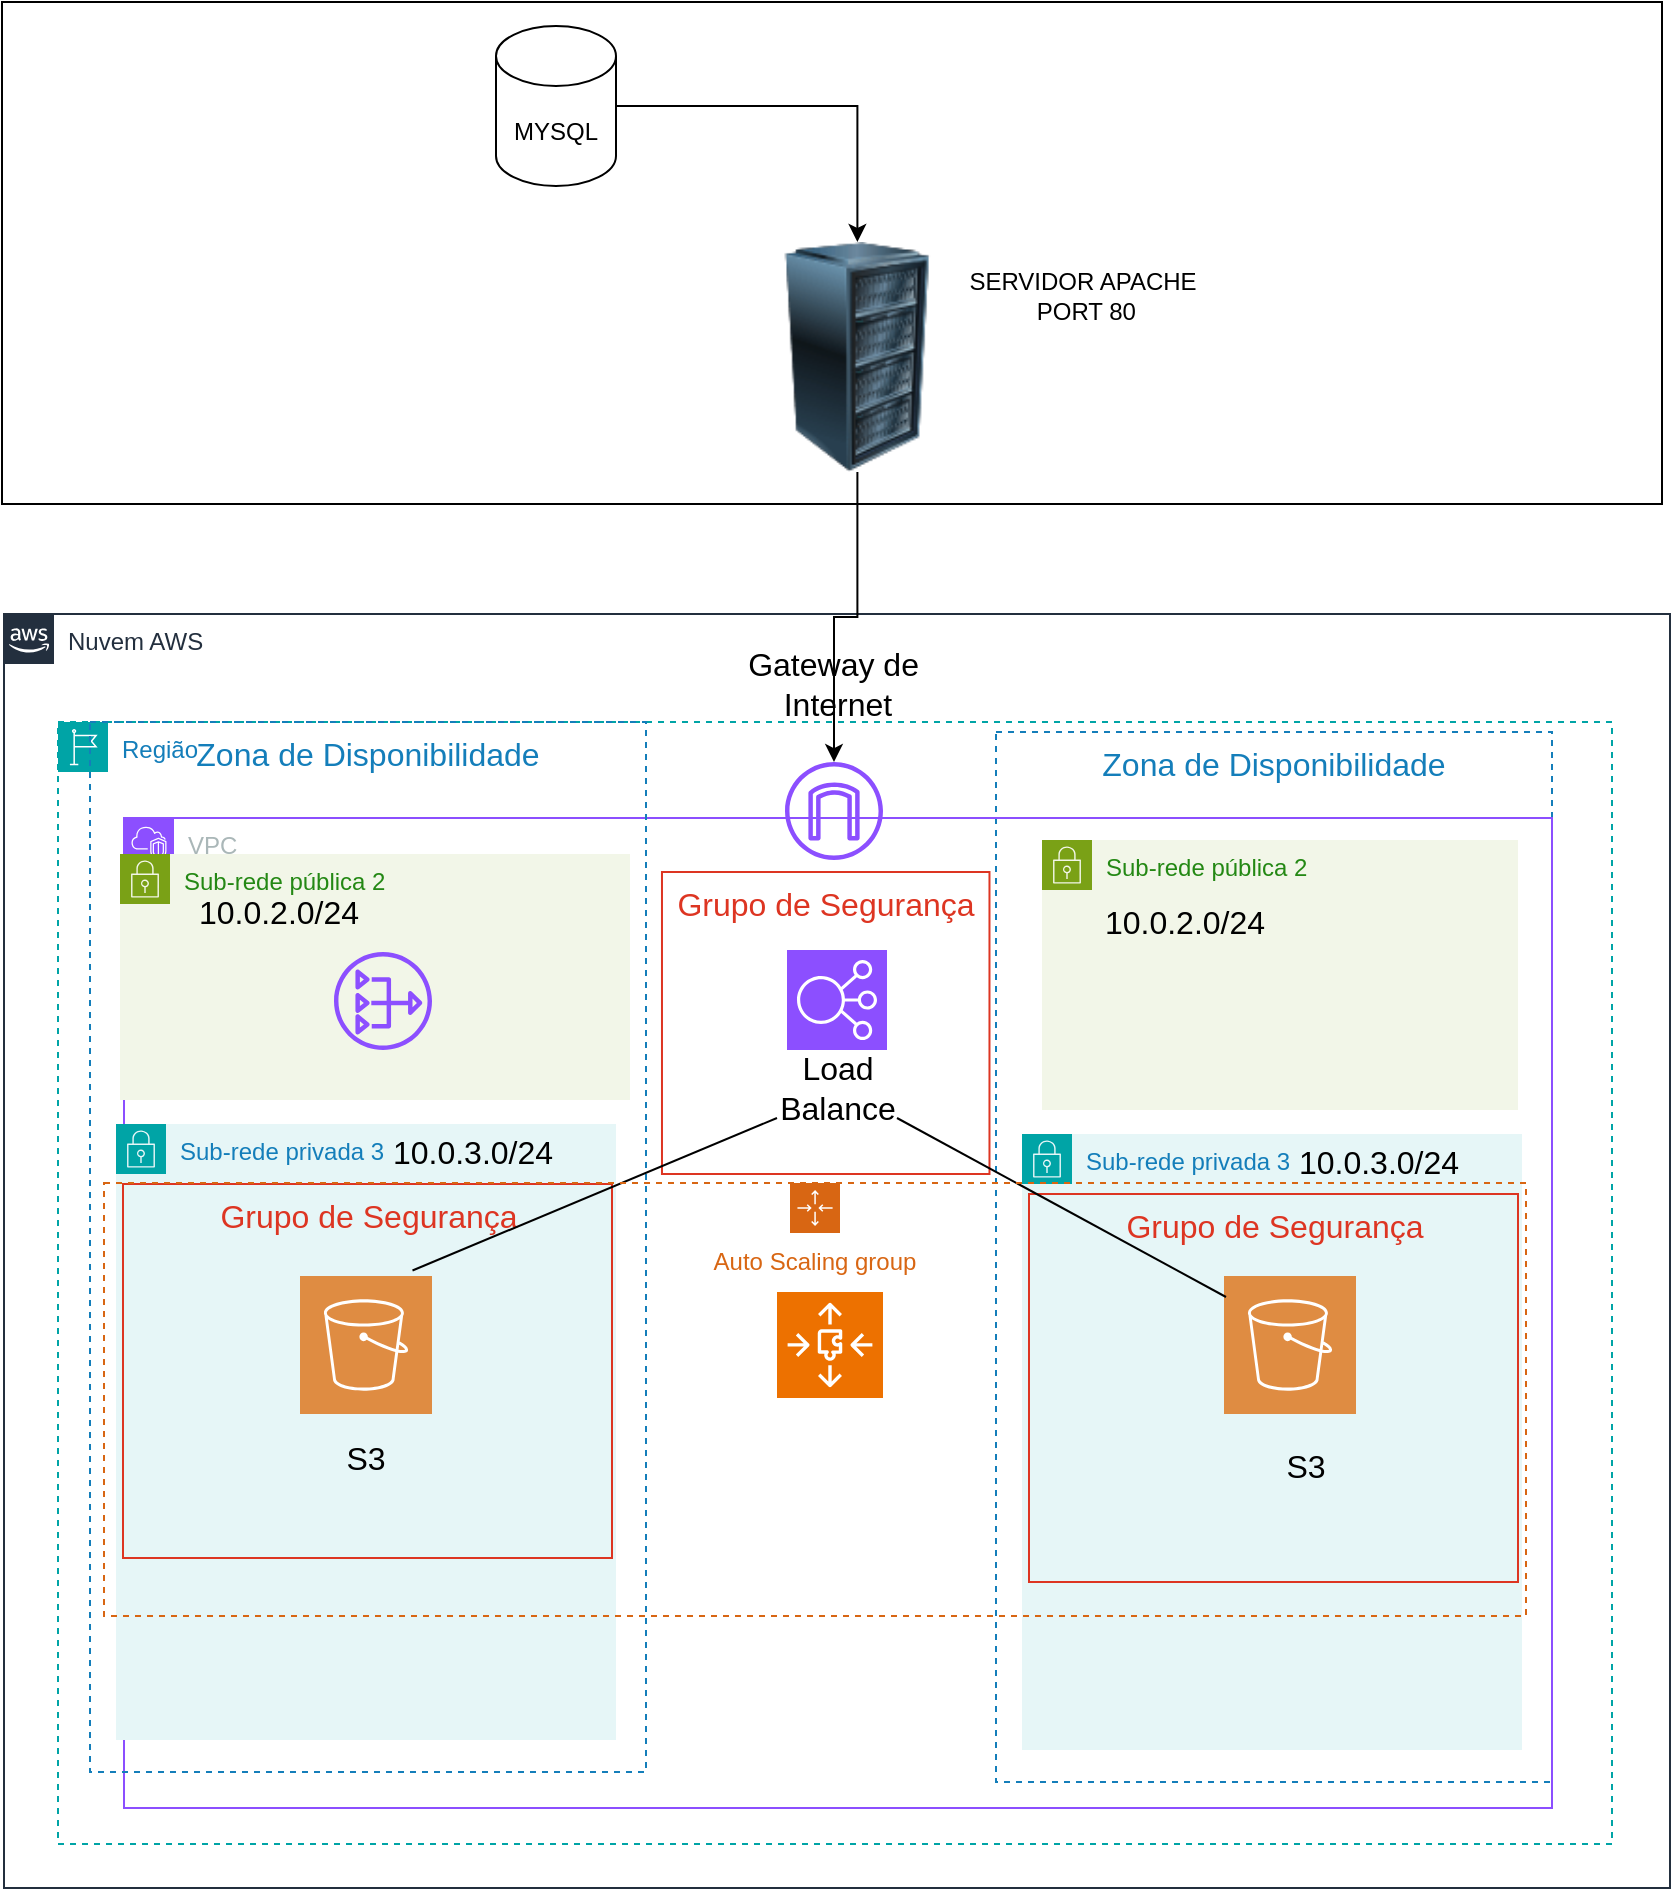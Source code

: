<mxfile version="22.1.8" type="github">
  <diagram name="Página-1" id="GaFOK_IkjG5g9wT0JQfr">
    <mxGraphModel dx="1834" dy="1590" grid="0" gridSize="10" guides="1" tooltips="1" connect="1" arrows="1" fold="1" page="0" pageScale="1" pageWidth="827" pageHeight="1169" math="0" shadow="0">
      <root>
        <mxCell id="0" />
        <mxCell id="1" parent="0" />
        <mxCell id="5MAYRFb68hhgtkij5-67-50" value="Zona de Disponibilidade" style="fillColor=none;strokeColor=#147EBA;dashed=1;verticalAlign=top;fontStyle=0;fontColor=#147EBA;whiteSpace=wrap;html=1;fontSize=16;" parent="1" vertex="1">
          <mxGeometry x="228" y="-78" width="278" height="525" as="geometry" />
        </mxCell>
        <mxCell id="5MAYRFb68hhgtkij5-67-1" value="Nuvem AWS" style="points=[[0,0],[0.25,0],[0.5,0],[0.75,0],[1,0],[1,0.25],[1,0.5],[1,0.75],[1,1],[0.75,1],[0.5,1],[0.25,1],[0,1],[0,0.75],[0,0.5],[0,0.25]];outlineConnect=0;gradientColor=none;html=1;whiteSpace=wrap;fontSize=12;fontStyle=0;container=0;pointerEvents=0;collapsible=0;recursiveResize=0;shape=mxgraph.aws4.group;grIcon=mxgraph.aws4.group_aws_cloud_alt;strokeColor=#232F3E;fillColor=none;verticalAlign=top;align=left;spacingLeft=30;fontColor=#232F3E;dashed=0;" parent="1" vertex="1">
          <mxGeometry x="-268" y="-137" width="833" height="637" as="geometry" />
        </mxCell>
        <mxCell id="5MAYRFb68hhgtkij5-67-2" value="Região" style="points=[[0,0],[0.25,0],[0.5,0],[0.75,0],[1,0],[1,0.25],[1,0.5],[1,0.75],[1,1],[0.75,1],[0.5,1],[0.25,1],[0,1],[0,0.75],[0,0.5],[0,0.25]];outlineConnect=0;gradientColor=none;html=1;whiteSpace=wrap;fontSize=12;fontStyle=0;container=0;pointerEvents=0;collapsible=0;recursiveResize=0;shape=mxgraph.aws4.group;grIcon=mxgraph.aws4.group_region;strokeColor=#00A4A6;fillColor=none;verticalAlign=top;align=left;spacingLeft=30;fontColor=#147EBA;dashed=1;" parent="1" vertex="1">
          <mxGeometry x="-241" y="-83" width="777" height="561" as="geometry" />
        </mxCell>
        <mxCell id="5MAYRFb68hhgtkij5-67-3" value="VPC" style="points=[[0,0],[0.25,0],[0.5,0],[0.75,0],[1,0],[1,0.25],[1,0.5],[1,0.75],[1,1],[0.75,1],[0.5,1],[0.25,1],[0,1],[0,0.75],[0,0.5],[0,0.25]];outlineConnect=0;gradientColor=none;html=1;whiteSpace=wrap;fontSize=12;fontStyle=0;container=0;pointerEvents=0;collapsible=0;recursiveResize=0;shape=mxgraph.aws4.group;grIcon=mxgraph.aws4.group_vpc2;strokeColor=#8C4FFF;fillColor=none;verticalAlign=top;align=left;spacingLeft=30;fontColor=#AAB7B8;dashed=0;" parent="1" vertex="1">
          <mxGeometry x="-208" y="-35" width="714" height="495" as="geometry" />
        </mxCell>
        <mxCell id="5MAYRFb68hhgtkij5-67-51" value="Sub-rede pública 2" style="points=[[0,0],[0.25,0],[0.5,0],[0.75,0],[1,0],[1,0.25],[1,0.5],[1,0.75],[1,1],[0.75,1],[0.5,1],[0.25,1],[0,1],[0,0.75],[0,0.5],[0,0.25]];outlineConnect=0;gradientColor=none;html=1;whiteSpace=wrap;fontSize=12;fontStyle=0;container=1;pointerEvents=0;collapsible=0;recursiveResize=0;shape=mxgraph.aws4.group;grIcon=mxgraph.aws4.group_security_group;grStroke=0;strokeColor=#7AA116;fillColor=#F2F6E8;verticalAlign=top;align=left;spacingLeft=30;fontColor=#248814;dashed=0;" parent="1" vertex="1">
          <mxGeometry x="251" y="-24" width="238" height="135" as="geometry" />
        </mxCell>
        <mxCell id="5MAYRFb68hhgtkij5-67-52" value="Sub-rede privada 3" style="points=[[0,0],[0.25,0],[0.5,0],[0.75,0],[1,0],[1,0.25],[1,0.5],[1,0.75],[1,1],[0.75,1],[0.5,1],[0.25,1],[0,1],[0,0.75],[0,0.5],[0,0.25]];outlineConnect=0;gradientColor=none;html=1;whiteSpace=wrap;fontSize=12;fontStyle=0;container=1;pointerEvents=0;collapsible=0;recursiveResize=0;shape=mxgraph.aws4.group;grIcon=mxgraph.aws4.group_security_group;grStroke=0;strokeColor=#00A4A6;fillColor=#E6F6F7;verticalAlign=top;align=left;spacingLeft=30;fontColor=#147EBA;dashed=0;" parent="1" vertex="1">
          <mxGeometry x="241" y="123" width="250" height="308" as="geometry" />
        </mxCell>
        <mxCell id="5MAYRFb68hhgtkij5-67-53" value="Grupo de Segurança" style="fillColor=none;strokeColor=#DD3522;verticalAlign=top;fontStyle=0;fontColor=#DD3522;whiteSpace=wrap;html=1;fontSize=16;" parent="5MAYRFb68hhgtkij5-67-52" vertex="1">
          <mxGeometry x="3.5" y="30" width="244.5" height="194" as="geometry" />
        </mxCell>
        <mxCell id="5MAYRFb68hhgtkij5-67-61" value="10.0.3.0/24" style="text;strokeColor=none;fillColor=none;html=1;align=center;verticalAlign=middle;whiteSpace=wrap;rounded=0;fontSize=16;" parent="5MAYRFb68hhgtkij5-67-52" vertex="1">
          <mxGeometry x="159" y="9" width="39" height="10" as="geometry" />
        </mxCell>
        <mxCell id="KGhCo7YPbiiK506QoQOj-2" value="" style="sketch=0;pointerEvents=1;shadow=0;dashed=0;html=1;strokeColor=none;fillColor=#DF8C42;labelPosition=center;verticalLabelPosition=bottom;verticalAlign=top;align=center;outlineConnect=0;shape=mxgraph.veeam2.aws_s3;" vertex="1" parent="5MAYRFb68hhgtkij5-67-52">
          <mxGeometry x="101" y="71" width="66" height="69" as="geometry" />
        </mxCell>
        <mxCell id="KGhCo7YPbiiK506QoQOj-3" value="S3" style="text;strokeColor=none;fillColor=none;html=1;align=center;verticalAlign=middle;whiteSpace=wrap;rounded=0;fontSize=16;" vertex="1" parent="5MAYRFb68hhgtkij5-67-52">
          <mxGeometry x="90" y="151" width="104" height="30" as="geometry" />
        </mxCell>
        <mxCell id="5MAYRFb68hhgtkij5-67-59" value="10.0.2.0/24" style="text;strokeColor=none;fillColor=none;html=1;align=center;verticalAlign=middle;whiteSpace=wrap;rounded=0;fontSize=16;" parent="1" vertex="1">
          <mxGeometry x="303" y="12" width="39" height="10" as="geometry" />
        </mxCell>
        <mxCell id="5MAYRFb68hhgtkij5-67-62" value="Grupo de Segurança" style="fillColor=none;strokeColor=#DD3522;verticalAlign=top;fontStyle=0;fontColor=#DD3522;whiteSpace=wrap;html=1;fontSize=16;" parent="1" vertex="1">
          <mxGeometry x="60.99" y="-8" width="163.75" height="151" as="geometry" />
        </mxCell>
        <mxCell id="5MAYRFb68hhgtkij5-67-63" value="" style="sketch=0;points=[[0,0,0],[0.25,0,0],[0.5,0,0],[0.75,0,0],[1,0,0],[0,1,0],[0.25,1,0],[0.5,1,0],[0.75,1,0],[1,1,0],[0,0.25,0],[0,0.5,0],[0,0.75,0],[1,0.25,0],[1,0.5,0],[1,0.75,0]];outlineConnect=0;fontColor=#232F3E;fillColor=#8C4FFF;strokeColor=#ffffff;dashed=0;verticalLabelPosition=bottom;verticalAlign=top;align=center;html=1;fontSize=12;fontStyle=0;aspect=fixed;shape=mxgraph.aws4.resourceIcon;resIcon=mxgraph.aws4.elastic_load_balancing;" parent="1" vertex="1">
          <mxGeometry x="123.5" y="31" width="50" height="50" as="geometry" />
        </mxCell>
        <mxCell id="5MAYRFb68hhgtkij5-67-64" value="Load Balance" style="text;strokeColor=none;fillColor=none;html=1;align=center;verticalAlign=middle;whiteSpace=wrap;rounded=0;fontSize=16;" parent="1" vertex="1">
          <mxGeometry x="118.5" y="85" width="60" height="30" as="geometry" />
        </mxCell>
        <mxCell id="5MAYRFb68hhgtkij5-67-67" value="" style="sketch=0;outlineConnect=0;fontColor=#232F3E;gradientColor=none;fillColor=#8C4FFF;strokeColor=none;dashed=0;verticalLabelPosition=bottom;verticalAlign=top;align=center;html=1;fontSize=12;fontStyle=0;aspect=fixed;pointerEvents=1;shape=mxgraph.aws4.internet_gateway;" parent="1" vertex="1">
          <mxGeometry x="122.5" y="-63" width="49" height="49" as="geometry" />
        </mxCell>
        <mxCell id="5MAYRFb68hhgtkij5-67-68" value="Gateway de&amp;nbsp; Internet" style="text;strokeColor=none;fillColor=none;html=1;align=center;verticalAlign=middle;whiteSpace=wrap;rounded=0;fontSize=16;" parent="1" vertex="1">
          <mxGeometry x="86.25" y="-117" width="125.5" height="30" as="geometry" />
        </mxCell>
        <mxCell id="5MAYRFb68hhgtkij5-67-80" value="Zona de Disponibilidade" style="fillColor=none;strokeColor=#147EBA;dashed=1;verticalAlign=top;fontStyle=0;fontColor=#147EBA;whiteSpace=wrap;html=1;fontSize=16;" parent="1" vertex="1">
          <mxGeometry x="-225" y="-83" width="278" height="525" as="geometry" />
        </mxCell>
        <mxCell id="5MAYRFb68hhgtkij5-67-81" value="Sub-rede pública 2" style="points=[[0,0],[0.25,0],[0.5,0],[0.75,0],[1,0],[1,0.25],[1,0.5],[1,0.75],[1,1],[0.75,1],[0.5,1],[0.25,1],[0,1],[0,0.75],[0,0.5],[0,0.25]];outlineConnect=0;gradientColor=none;html=1;whiteSpace=wrap;fontSize=12;fontStyle=0;container=1;pointerEvents=0;collapsible=0;recursiveResize=0;shape=mxgraph.aws4.group;grIcon=mxgraph.aws4.group_security_group;grStroke=0;strokeColor=#7AA116;fillColor=#F2F6E8;verticalAlign=top;align=left;spacingLeft=30;fontColor=#248814;dashed=0;" parent="1" vertex="1">
          <mxGeometry x="-210" y="-17" width="255" height="123" as="geometry" />
        </mxCell>
        <mxCell id="5MAYRFb68hhgtkij5-67-82" value="Sub-rede privada 3" style="points=[[0,0],[0.25,0],[0.5,0],[0.75,0],[1,0],[1,0.25],[1,0.5],[1,0.75],[1,1],[0.75,1],[0.5,1],[0.25,1],[0,1],[0,0.75],[0,0.5],[0,0.25]];outlineConnect=0;gradientColor=none;html=1;whiteSpace=wrap;fontSize=12;fontStyle=0;container=1;pointerEvents=0;collapsible=0;recursiveResize=0;shape=mxgraph.aws4.group;grIcon=mxgraph.aws4.group_security_group;grStroke=0;strokeColor=#00A4A6;fillColor=#E6F6F7;verticalAlign=top;align=left;spacingLeft=30;fontColor=#147EBA;dashed=0;" parent="1" vertex="1">
          <mxGeometry x="-212" y="118" width="250" height="308" as="geometry" />
        </mxCell>
        <mxCell id="5MAYRFb68hhgtkij5-67-83" value="Grupo de Segurança" style="fillColor=none;strokeColor=#DD3522;verticalAlign=top;fontStyle=0;fontColor=#DD3522;whiteSpace=wrap;html=1;fontSize=16;" parent="5MAYRFb68hhgtkij5-67-82" vertex="1">
          <mxGeometry x="3.5" y="30" width="244.5" height="187" as="geometry" />
        </mxCell>
        <mxCell id="5MAYRFb68hhgtkij5-67-89" value="10.0.3.0/24" style="text;strokeColor=none;fillColor=none;html=1;align=center;verticalAlign=middle;whiteSpace=wrap;rounded=0;fontSize=16;" parent="5MAYRFb68hhgtkij5-67-82" vertex="1">
          <mxGeometry x="159" y="9" width="39" height="10" as="geometry" />
        </mxCell>
        <mxCell id="KGhCo7YPbiiK506QoQOj-1" value="" style="sketch=0;pointerEvents=1;shadow=0;dashed=0;html=1;strokeColor=none;fillColor=#DF8C42;labelPosition=center;verticalLabelPosition=bottom;verticalAlign=top;align=center;outlineConnect=0;shape=mxgraph.veeam2.aws_s3;" vertex="1" parent="5MAYRFb68hhgtkij5-67-82">
          <mxGeometry x="92" y="76" width="66" height="69" as="geometry" />
        </mxCell>
        <mxCell id="5MAYRFb68hhgtkij5-67-90" value="10.0.2.0/24" style="text;strokeColor=none;fillColor=none;html=1;align=center;verticalAlign=middle;whiteSpace=wrap;rounded=0;fontSize=16;" parent="1" vertex="1">
          <mxGeometry x="-150" y="7" width="39" height="10" as="geometry" />
        </mxCell>
        <mxCell id="5MAYRFb68hhgtkij5-67-91" value="" style="sketch=0;outlineConnect=0;fontColor=#232F3E;gradientColor=none;fillColor=#8C4FFF;strokeColor=none;dashed=0;verticalLabelPosition=bottom;verticalAlign=top;align=center;html=1;fontSize=12;fontStyle=0;aspect=fixed;pointerEvents=1;shape=mxgraph.aws4.nat_gateway;" parent="1" vertex="1">
          <mxGeometry x="-103" y="32" width="49" height="49" as="geometry" />
        </mxCell>
        <mxCell id="5MAYRFb68hhgtkij5-67-92" style="edgeStyle=none;curved=1;rounded=0;orthogonalLoop=1;jettySize=auto;html=1;exitX=1;exitY=0.25;exitDx=0;exitDy=0;exitPerimeter=0;entryX=0;entryY=1;entryDx=0;entryDy=0;fontSize=12;startSize=8;endSize=8;endArrow=none;endFill=0;" parent="1" target="5MAYRFb68hhgtkij5-67-64" edge="1">
          <mxGeometry relative="1" as="geometry">
            <mxPoint x="-63.75" y="191.25" as="sourcePoint" />
          </mxGeometry>
        </mxCell>
        <mxCell id="5MAYRFb68hhgtkij5-67-97" style="edgeStyle=none;curved=1;rounded=0;orthogonalLoop=1;jettySize=auto;html=1;exitX=1;exitY=0.25;exitDx=0;exitDy=0;entryX=1;entryY=1;entryDx=0;entryDy=0;fontSize=12;startSize=8;endSize=8;endArrow=none;endFill=0;" parent="1" target="5MAYRFb68hhgtkij5-67-64" edge="1">
          <mxGeometry relative="1" as="geometry">
            <mxPoint x="343" y="204.5" as="sourcePoint" />
          </mxGeometry>
        </mxCell>
        <mxCell id="5MAYRFb68hhgtkij5-67-100" value="Auto Scaling group" style="points=[[0,0],[0.25,0],[0.5,0],[0.75,0],[1,0],[1,0.25],[1,0.5],[1,0.75],[1,1],[0.75,1],[0.5,1],[0.25,1],[0,1],[0,0.75],[0,0.5],[0,0.25]];outlineConnect=0;gradientColor=none;html=1;whiteSpace=wrap;fontSize=12;fontStyle=0;container=1;pointerEvents=0;collapsible=0;recursiveResize=0;shape=mxgraph.aws4.groupCenter;grIcon=mxgraph.aws4.group_auto_scaling_group;grStroke=1;strokeColor=#D86613;fillColor=none;verticalAlign=top;align=center;fontColor=#D86613;dashed=1;spacingTop=25;" parent="1" vertex="1">
          <mxGeometry x="-218" y="147.5" width="711" height="216.5" as="geometry" />
        </mxCell>
        <mxCell id="5MAYRFb68hhgtkij5-67-66" value="" style="sketch=0;points=[[0,0,0],[0.25,0,0],[0.5,0,0],[0.75,0,0],[1,0,0],[0,1,0],[0.25,1,0],[0.5,1,0],[0.75,1,0],[1,1,0],[0,0.25,0],[0,0.5,0],[0,0.75,0],[1,0.25,0],[1,0.5,0],[1,0.75,0]];outlineConnect=0;fontColor=#232F3E;fillColor=#ED7100;strokeColor=#ffffff;dashed=0;verticalLabelPosition=bottom;verticalAlign=top;align=center;html=1;fontSize=12;fontStyle=0;aspect=fixed;shape=mxgraph.aws4.resourceIcon;resIcon=mxgraph.aws4.auto_scaling3;" parent="5MAYRFb68hhgtkij5-67-100" vertex="1">
          <mxGeometry x="336.5" y="54.5" width="53" height="53" as="geometry" />
        </mxCell>
        <mxCell id="5MAYRFb68hhgtkij5-67-86" value="S3" style="text;strokeColor=none;fillColor=none;html=1;align=center;verticalAlign=middle;whiteSpace=wrap;rounded=0;fontSize=16;" parent="5MAYRFb68hhgtkij5-67-100" vertex="1">
          <mxGeometry x="79" y="122.5" width="104" height="30" as="geometry" />
        </mxCell>
        <mxCell id="KGhCo7YPbiiK506QoQOj-4" value="" style="rounded=0;whiteSpace=wrap;html=1;fontStyle=1" vertex="1" parent="1">
          <mxGeometry x="-269" y="-443" width="830" height="251" as="geometry" />
        </mxCell>
        <mxCell id="KGhCo7YPbiiK506QoQOj-7" style="edgeStyle=orthogonalEdgeStyle;rounded=0;orthogonalLoop=1;jettySize=auto;html=1;" edge="1" parent="1" source="KGhCo7YPbiiK506QoQOj-5" target="KGhCo7YPbiiK506QoQOj-6">
          <mxGeometry relative="1" as="geometry" />
        </mxCell>
        <mxCell id="KGhCo7YPbiiK506QoQOj-5" value="MYSQL" style="shape=cylinder3;whiteSpace=wrap;html=1;boundedLbl=1;backgroundOutline=1;size=15;" vertex="1" parent="1">
          <mxGeometry x="-22" y="-431" width="60" height="80" as="geometry" />
        </mxCell>
        <mxCell id="KGhCo7YPbiiK506QoQOj-12" style="edgeStyle=orthogonalEdgeStyle;rounded=0;orthogonalLoop=1;jettySize=auto;html=1;" edge="1" parent="1" source="KGhCo7YPbiiK506QoQOj-6" target="5MAYRFb68hhgtkij5-67-67">
          <mxGeometry relative="1" as="geometry" />
        </mxCell>
        <mxCell id="KGhCo7YPbiiK506QoQOj-6" value="" style="image;html=1;image=img/lib/clip_art/computers/Server_Rack_128x128.png" vertex="1" parent="1">
          <mxGeometry x="92.74" y="-323" width="132" height="115" as="geometry" />
        </mxCell>
        <mxCell id="KGhCo7YPbiiK506QoQOj-9" value="SERVIDOR APACHE&lt;br&gt;&amp;nbsp;PORT 80" style="text;html=1;align=center;verticalAlign=middle;resizable=0;points=[];autosize=1;strokeColor=none;fillColor=none;" vertex="1" parent="1">
          <mxGeometry x="205" y="-317" width="132" height="41" as="geometry" />
        </mxCell>
      </root>
    </mxGraphModel>
  </diagram>
</mxfile>

